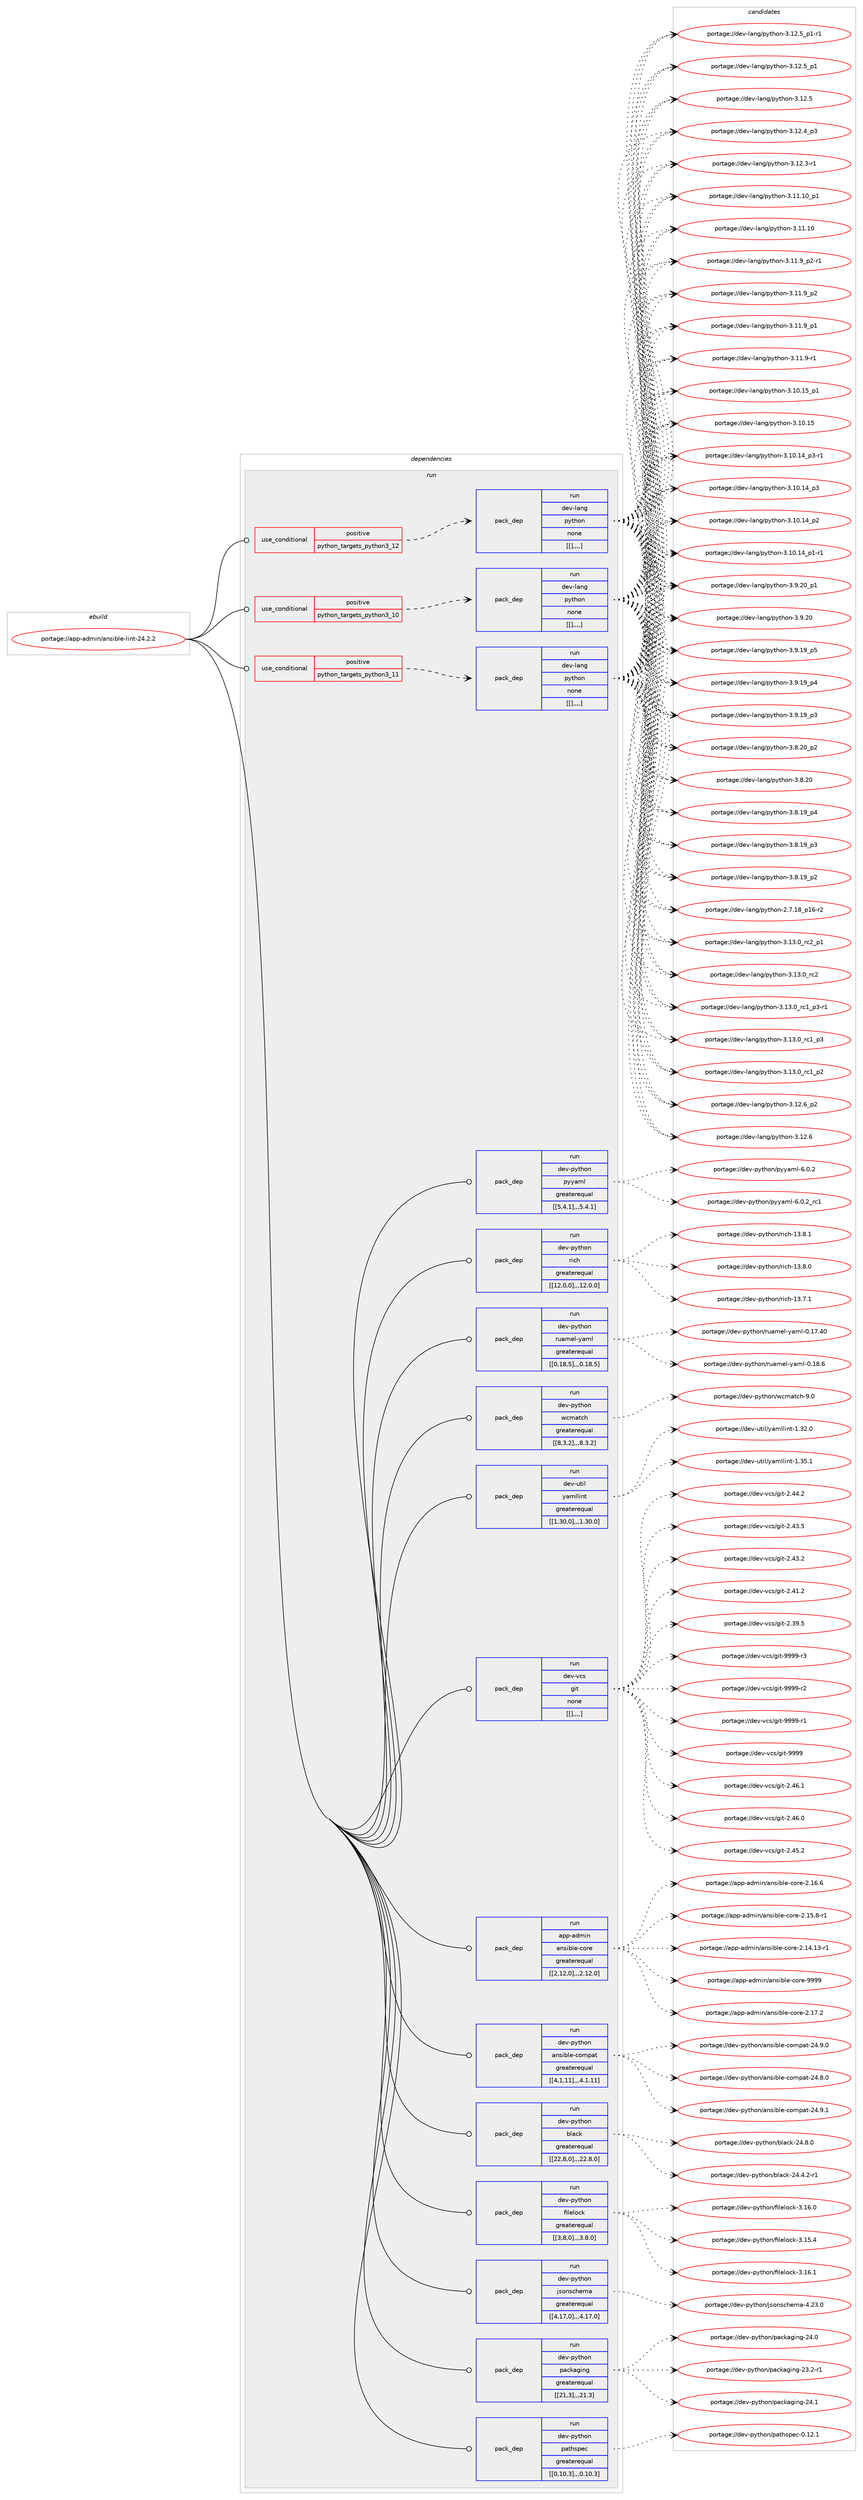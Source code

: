 digraph prolog {

# *************
# Graph options
# *************

newrank=true;
concentrate=true;
compound=true;
graph [rankdir=LR,fontname=Helvetica,fontsize=10,ranksep=1.5];#, ranksep=2.5, nodesep=0.2];
edge  [arrowhead=vee];
node  [fontname=Helvetica,fontsize=10];

# **********
# The ebuild
# **********

subgraph cluster_leftcol {
color=gray;
label=<<i>ebuild</i>>;
id [label="portage://app-admin/ansible-lint-24.2.2", color=red, width=4, href="../app-admin/ansible-lint-24.2.2.svg"];
}

# ****************
# The dependencies
# ****************

subgraph cluster_midcol {
color=gray;
label=<<i>dependencies</i>>;
subgraph cluster_compile {
fillcolor="#eeeeee";
style=filled;
label=<<i>compile</i>>;
}
subgraph cluster_compileandrun {
fillcolor="#eeeeee";
style=filled;
label=<<i>compile and run</i>>;
}
subgraph cluster_run {
fillcolor="#eeeeee";
style=filled;
label=<<i>run</i>>;
subgraph cond318 {
dependency1613 [label=<<TABLE BORDER="0" CELLBORDER="1" CELLSPACING="0" CELLPADDING="4"><TR><TD ROWSPAN="3" CELLPADDING="10">use_conditional</TD></TR><TR><TD>positive</TD></TR><TR><TD>python_targets_python3_10</TD></TR></TABLE>>, shape=none, color=red];
subgraph pack1292 {
dependency1614 [label=<<TABLE BORDER="0" CELLBORDER="1" CELLSPACING="0" CELLPADDING="4" WIDTH="220"><TR><TD ROWSPAN="6" CELLPADDING="30">pack_dep</TD></TR><TR><TD WIDTH="110">run</TD></TR><TR><TD>dev-lang</TD></TR><TR><TD>python</TD></TR><TR><TD>none</TD></TR><TR><TD>[[],,,,]</TD></TR></TABLE>>, shape=none, color=blue];
}
dependency1613:e -> dependency1614:w [weight=20,style="dashed",arrowhead="vee"];
}
id:e -> dependency1613:w [weight=20,style="solid",arrowhead="odot"];
subgraph cond319 {
dependency1615 [label=<<TABLE BORDER="0" CELLBORDER="1" CELLSPACING="0" CELLPADDING="4"><TR><TD ROWSPAN="3" CELLPADDING="10">use_conditional</TD></TR><TR><TD>positive</TD></TR><TR><TD>python_targets_python3_11</TD></TR></TABLE>>, shape=none, color=red];
subgraph pack1293 {
dependency1616 [label=<<TABLE BORDER="0" CELLBORDER="1" CELLSPACING="0" CELLPADDING="4" WIDTH="220"><TR><TD ROWSPAN="6" CELLPADDING="30">pack_dep</TD></TR><TR><TD WIDTH="110">run</TD></TR><TR><TD>dev-lang</TD></TR><TR><TD>python</TD></TR><TR><TD>none</TD></TR><TR><TD>[[],,,,]</TD></TR></TABLE>>, shape=none, color=blue];
}
dependency1615:e -> dependency1616:w [weight=20,style="dashed",arrowhead="vee"];
}
id:e -> dependency1615:w [weight=20,style="solid",arrowhead="odot"];
subgraph cond320 {
dependency1617 [label=<<TABLE BORDER="0" CELLBORDER="1" CELLSPACING="0" CELLPADDING="4"><TR><TD ROWSPAN="3" CELLPADDING="10">use_conditional</TD></TR><TR><TD>positive</TD></TR><TR><TD>python_targets_python3_12</TD></TR></TABLE>>, shape=none, color=red];
subgraph pack1294 {
dependency1618 [label=<<TABLE BORDER="0" CELLBORDER="1" CELLSPACING="0" CELLPADDING="4" WIDTH="220"><TR><TD ROWSPAN="6" CELLPADDING="30">pack_dep</TD></TR><TR><TD WIDTH="110">run</TD></TR><TR><TD>dev-lang</TD></TR><TR><TD>python</TD></TR><TR><TD>none</TD></TR><TR><TD>[[],,,,]</TD></TR></TABLE>>, shape=none, color=blue];
}
dependency1617:e -> dependency1618:w [weight=20,style="dashed",arrowhead="vee"];
}
id:e -> dependency1617:w [weight=20,style="solid",arrowhead="odot"];
subgraph pack1295 {
dependency1619 [label=<<TABLE BORDER="0" CELLBORDER="1" CELLSPACING="0" CELLPADDING="4" WIDTH="220"><TR><TD ROWSPAN="6" CELLPADDING="30">pack_dep</TD></TR><TR><TD WIDTH="110">run</TD></TR><TR><TD>app-admin</TD></TR><TR><TD>ansible-core</TD></TR><TR><TD>greaterequal</TD></TR><TR><TD>[[2,12,0],,,2.12.0]</TD></TR></TABLE>>, shape=none, color=blue];
}
id:e -> dependency1619:w [weight=20,style="solid",arrowhead="odot"];
subgraph pack1296 {
dependency1620 [label=<<TABLE BORDER="0" CELLBORDER="1" CELLSPACING="0" CELLPADDING="4" WIDTH="220"><TR><TD ROWSPAN="6" CELLPADDING="30">pack_dep</TD></TR><TR><TD WIDTH="110">run</TD></TR><TR><TD>dev-python</TD></TR><TR><TD>ansible-compat</TD></TR><TR><TD>greaterequal</TD></TR><TR><TD>[[4,1,11],,,4.1.11]</TD></TR></TABLE>>, shape=none, color=blue];
}
id:e -> dependency1620:w [weight=20,style="solid",arrowhead="odot"];
subgraph pack1297 {
dependency1621 [label=<<TABLE BORDER="0" CELLBORDER="1" CELLSPACING="0" CELLPADDING="4" WIDTH="220"><TR><TD ROWSPAN="6" CELLPADDING="30">pack_dep</TD></TR><TR><TD WIDTH="110">run</TD></TR><TR><TD>dev-python</TD></TR><TR><TD>black</TD></TR><TR><TD>greaterequal</TD></TR><TR><TD>[[22,8,0],,,22.8.0]</TD></TR></TABLE>>, shape=none, color=blue];
}
id:e -> dependency1621:w [weight=20,style="solid",arrowhead="odot"];
subgraph pack1298 {
dependency1622 [label=<<TABLE BORDER="0" CELLBORDER="1" CELLSPACING="0" CELLPADDING="4" WIDTH="220"><TR><TD ROWSPAN="6" CELLPADDING="30">pack_dep</TD></TR><TR><TD WIDTH="110">run</TD></TR><TR><TD>dev-python</TD></TR><TR><TD>filelock</TD></TR><TR><TD>greaterequal</TD></TR><TR><TD>[[3,8,0],,,3.8.0]</TD></TR></TABLE>>, shape=none, color=blue];
}
id:e -> dependency1622:w [weight=20,style="solid",arrowhead="odot"];
subgraph pack1299 {
dependency1623 [label=<<TABLE BORDER="0" CELLBORDER="1" CELLSPACING="0" CELLPADDING="4" WIDTH="220"><TR><TD ROWSPAN="6" CELLPADDING="30">pack_dep</TD></TR><TR><TD WIDTH="110">run</TD></TR><TR><TD>dev-python</TD></TR><TR><TD>jsonschema</TD></TR><TR><TD>greaterequal</TD></TR><TR><TD>[[4,17,0],,,4.17.0]</TD></TR></TABLE>>, shape=none, color=blue];
}
id:e -> dependency1623:w [weight=20,style="solid",arrowhead="odot"];
subgraph pack1300 {
dependency1624 [label=<<TABLE BORDER="0" CELLBORDER="1" CELLSPACING="0" CELLPADDING="4" WIDTH="220"><TR><TD ROWSPAN="6" CELLPADDING="30">pack_dep</TD></TR><TR><TD WIDTH="110">run</TD></TR><TR><TD>dev-python</TD></TR><TR><TD>packaging</TD></TR><TR><TD>greaterequal</TD></TR><TR><TD>[[21,3],,,21.3]</TD></TR></TABLE>>, shape=none, color=blue];
}
id:e -> dependency1624:w [weight=20,style="solid",arrowhead="odot"];
subgraph pack1301 {
dependency1625 [label=<<TABLE BORDER="0" CELLBORDER="1" CELLSPACING="0" CELLPADDING="4" WIDTH="220"><TR><TD ROWSPAN="6" CELLPADDING="30">pack_dep</TD></TR><TR><TD WIDTH="110">run</TD></TR><TR><TD>dev-python</TD></TR><TR><TD>pathspec</TD></TR><TR><TD>greaterequal</TD></TR><TR><TD>[[0,10,3],,,0.10.3]</TD></TR></TABLE>>, shape=none, color=blue];
}
id:e -> dependency1625:w [weight=20,style="solid",arrowhead="odot"];
subgraph pack1302 {
dependency1626 [label=<<TABLE BORDER="0" CELLBORDER="1" CELLSPACING="0" CELLPADDING="4" WIDTH="220"><TR><TD ROWSPAN="6" CELLPADDING="30">pack_dep</TD></TR><TR><TD WIDTH="110">run</TD></TR><TR><TD>dev-python</TD></TR><TR><TD>pyyaml</TD></TR><TR><TD>greaterequal</TD></TR><TR><TD>[[5,4,1],,,5.4.1]</TD></TR></TABLE>>, shape=none, color=blue];
}
id:e -> dependency1626:w [weight=20,style="solid",arrowhead="odot"];
subgraph pack1303 {
dependency1627 [label=<<TABLE BORDER="0" CELLBORDER="1" CELLSPACING="0" CELLPADDING="4" WIDTH="220"><TR><TD ROWSPAN="6" CELLPADDING="30">pack_dep</TD></TR><TR><TD WIDTH="110">run</TD></TR><TR><TD>dev-python</TD></TR><TR><TD>rich</TD></TR><TR><TD>greaterequal</TD></TR><TR><TD>[[12,0,0],,,12.0.0]</TD></TR></TABLE>>, shape=none, color=blue];
}
id:e -> dependency1627:w [weight=20,style="solid",arrowhead="odot"];
subgraph pack1304 {
dependency1628 [label=<<TABLE BORDER="0" CELLBORDER="1" CELLSPACING="0" CELLPADDING="4" WIDTH="220"><TR><TD ROWSPAN="6" CELLPADDING="30">pack_dep</TD></TR><TR><TD WIDTH="110">run</TD></TR><TR><TD>dev-python</TD></TR><TR><TD>ruamel-yaml</TD></TR><TR><TD>greaterequal</TD></TR><TR><TD>[[0,18,5],,,0.18.5]</TD></TR></TABLE>>, shape=none, color=blue];
}
id:e -> dependency1628:w [weight=20,style="solid",arrowhead="odot"];
subgraph pack1305 {
dependency1629 [label=<<TABLE BORDER="0" CELLBORDER="1" CELLSPACING="0" CELLPADDING="4" WIDTH="220"><TR><TD ROWSPAN="6" CELLPADDING="30">pack_dep</TD></TR><TR><TD WIDTH="110">run</TD></TR><TR><TD>dev-python</TD></TR><TR><TD>wcmatch</TD></TR><TR><TD>greaterequal</TD></TR><TR><TD>[[8,3,2],,,8.3.2]</TD></TR></TABLE>>, shape=none, color=blue];
}
id:e -> dependency1629:w [weight=20,style="solid",arrowhead="odot"];
subgraph pack1306 {
dependency1630 [label=<<TABLE BORDER="0" CELLBORDER="1" CELLSPACING="0" CELLPADDING="4" WIDTH="220"><TR><TD ROWSPAN="6" CELLPADDING="30">pack_dep</TD></TR><TR><TD WIDTH="110">run</TD></TR><TR><TD>dev-util</TD></TR><TR><TD>yamllint</TD></TR><TR><TD>greaterequal</TD></TR><TR><TD>[[1,30,0],,,1.30.0]</TD></TR></TABLE>>, shape=none, color=blue];
}
id:e -> dependency1630:w [weight=20,style="solid",arrowhead="odot"];
subgraph pack1307 {
dependency1631 [label=<<TABLE BORDER="0" CELLBORDER="1" CELLSPACING="0" CELLPADDING="4" WIDTH="220"><TR><TD ROWSPAN="6" CELLPADDING="30">pack_dep</TD></TR><TR><TD WIDTH="110">run</TD></TR><TR><TD>dev-vcs</TD></TR><TR><TD>git</TD></TR><TR><TD>none</TD></TR><TR><TD>[[],,,,]</TD></TR></TABLE>>, shape=none, color=blue];
}
id:e -> dependency1631:w [weight=20,style="solid",arrowhead="odot"];
}
}

# **************
# The candidates
# **************

subgraph cluster_choices {
rank=same;
color=gray;
label=<<i>candidates</i>>;

subgraph choice1292 {
color=black;
nodesep=1;
choice100101118451089711010347112121116104111110455146495146489511499509511249 [label="portage://dev-lang/python-3.13.0_rc2_p1", color=red, width=4,href="../dev-lang/python-3.13.0_rc2_p1.svg"];
choice10010111845108971101034711212111610411111045514649514648951149950 [label="portage://dev-lang/python-3.13.0_rc2", color=red, width=4,href="../dev-lang/python-3.13.0_rc2.svg"];
choice1001011184510897110103471121211161041111104551464951464895114994995112514511449 [label="portage://dev-lang/python-3.13.0_rc1_p3-r1", color=red, width=4,href="../dev-lang/python-3.13.0_rc1_p3-r1.svg"];
choice100101118451089711010347112121116104111110455146495146489511499499511251 [label="portage://dev-lang/python-3.13.0_rc1_p3", color=red, width=4,href="../dev-lang/python-3.13.0_rc1_p3.svg"];
choice100101118451089711010347112121116104111110455146495146489511499499511250 [label="portage://dev-lang/python-3.13.0_rc1_p2", color=red, width=4,href="../dev-lang/python-3.13.0_rc1_p2.svg"];
choice100101118451089711010347112121116104111110455146495046549511250 [label="portage://dev-lang/python-3.12.6_p2", color=red, width=4,href="../dev-lang/python-3.12.6_p2.svg"];
choice10010111845108971101034711212111610411111045514649504654 [label="portage://dev-lang/python-3.12.6", color=red, width=4,href="../dev-lang/python-3.12.6.svg"];
choice1001011184510897110103471121211161041111104551464950465395112494511449 [label="portage://dev-lang/python-3.12.5_p1-r1", color=red, width=4,href="../dev-lang/python-3.12.5_p1-r1.svg"];
choice100101118451089711010347112121116104111110455146495046539511249 [label="portage://dev-lang/python-3.12.5_p1", color=red, width=4,href="../dev-lang/python-3.12.5_p1.svg"];
choice10010111845108971101034711212111610411111045514649504653 [label="portage://dev-lang/python-3.12.5", color=red, width=4,href="../dev-lang/python-3.12.5.svg"];
choice100101118451089711010347112121116104111110455146495046529511251 [label="portage://dev-lang/python-3.12.4_p3", color=red, width=4,href="../dev-lang/python-3.12.4_p3.svg"];
choice100101118451089711010347112121116104111110455146495046514511449 [label="portage://dev-lang/python-3.12.3-r1", color=red, width=4,href="../dev-lang/python-3.12.3-r1.svg"];
choice10010111845108971101034711212111610411111045514649494649489511249 [label="portage://dev-lang/python-3.11.10_p1", color=red, width=4,href="../dev-lang/python-3.11.10_p1.svg"];
choice1001011184510897110103471121211161041111104551464949464948 [label="portage://dev-lang/python-3.11.10", color=red, width=4,href="../dev-lang/python-3.11.10.svg"];
choice1001011184510897110103471121211161041111104551464949465795112504511449 [label="portage://dev-lang/python-3.11.9_p2-r1", color=red, width=4,href="../dev-lang/python-3.11.9_p2-r1.svg"];
choice100101118451089711010347112121116104111110455146494946579511250 [label="portage://dev-lang/python-3.11.9_p2", color=red, width=4,href="../dev-lang/python-3.11.9_p2.svg"];
choice100101118451089711010347112121116104111110455146494946579511249 [label="portage://dev-lang/python-3.11.9_p1", color=red, width=4,href="../dev-lang/python-3.11.9_p1.svg"];
choice100101118451089711010347112121116104111110455146494946574511449 [label="portage://dev-lang/python-3.11.9-r1", color=red, width=4,href="../dev-lang/python-3.11.9-r1.svg"];
choice10010111845108971101034711212111610411111045514649484649539511249 [label="portage://dev-lang/python-3.10.15_p1", color=red, width=4,href="../dev-lang/python-3.10.15_p1.svg"];
choice1001011184510897110103471121211161041111104551464948464953 [label="portage://dev-lang/python-3.10.15", color=red, width=4,href="../dev-lang/python-3.10.15.svg"];
choice100101118451089711010347112121116104111110455146494846495295112514511449 [label="portage://dev-lang/python-3.10.14_p3-r1", color=red, width=4,href="../dev-lang/python-3.10.14_p3-r1.svg"];
choice10010111845108971101034711212111610411111045514649484649529511251 [label="portage://dev-lang/python-3.10.14_p3", color=red, width=4,href="../dev-lang/python-3.10.14_p3.svg"];
choice10010111845108971101034711212111610411111045514649484649529511250 [label="portage://dev-lang/python-3.10.14_p2", color=red, width=4,href="../dev-lang/python-3.10.14_p2.svg"];
choice100101118451089711010347112121116104111110455146494846495295112494511449 [label="portage://dev-lang/python-3.10.14_p1-r1", color=red, width=4,href="../dev-lang/python-3.10.14_p1-r1.svg"];
choice100101118451089711010347112121116104111110455146574650489511249 [label="portage://dev-lang/python-3.9.20_p1", color=red, width=4,href="../dev-lang/python-3.9.20_p1.svg"];
choice10010111845108971101034711212111610411111045514657465048 [label="portage://dev-lang/python-3.9.20", color=red, width=4,href="../dev-lang/python-3.9.20.svg"];
choice100101118451089711010347112121116104111110455146574649579511253 [label="portage://dev-lang/python-3.9.19_p5", color=red, width=4,href="../dev-lang/python-3.9.19_p5.svg"];
choice100101118451089711010347112121116104111110455146574649579511252 [label="portage://dev-lang/python-3.9.19_p4", color=red, width=4,href="../dev-lang/python-3.9.19_p4.svg"];
choice100101118451089711010347112121116104111110455146574649579511251 [label="portage://dev-lang/python-3.9.19_p3", color=red, width=4,href="../dev-lang/python-3.9.19_p3.svg"];
choice100101118451089711010347112121116104111110455146564650489511250 [label="portage://dev-lang/python-3.8.20_p2", color=red, width=4,href="../dev-lang/python-3.8.20_p2.svg"];
choice10010111845108971101034711212111610411111045514656465048 [label="portage://dev-lang/python-3.8.20", color=red, width=4,href="../dev-lang/python-3.8.20.svg"];
choice100101118451089711010347112121116104111110455146564649579511252 [label="portage://dev-lang/python-3.8.19_p4", color=red, width=4,href="../dev-lang/python-3.8.19_p4.svg"];
choice100101118451089711010347112121116104111110455146564649579511251 [label="portage://dev-lang/python-3.8.19_p3", color=red, width=4,href="../dev-lang/python-3.8.19_p3.svg"];
choice100101118451089711010347112121116104111110455146564649579511250 [label="portage://dev-lang/python-3.8.19_p2", color=red, width=4,href="../dev-lang/python-3.8.19_p2.svg"];
choice100101118451089711010347112121116104111110455046554649569511249544511450 [label="portage://dev-lang/python-2.7.18_p16-r2", color=red, width=4,href="../dev-lang/python-2.7.18_p16-r2.svg"];
dependency1614:e -> choice100101118451089711010347112121116104111110455146495146489511499509511249:w [style=dotted,weight="100"];
dependency1614:e -> choice10010111845108971101034711212111610411111045514649514648951149950:w [style=dotted,weight="100"];
dependency1614:e -> choice1001011184510897110103471121211161041111104551464951464895114994995112514511449:w [style=dotted,weight="100"];
dependency1614:e -> choice100101118451089711010347112121116104111110455146495146489511499499511251:w [style=dotted,weight="100"];
dependency1614:e -> choice100101118451089711010347112121116104111110455146495146489511499499511250:w [style=dotted,weight="100"];
dependency1614:e -> choice100101118451089711010347112121116104111110455146495046549511250:w [style=dotted,weight="100"];
dependency1614:e -> choice10010111845108971101034711212111610411111045514649504654:w [style=dotted,weight="100"];
dependency1614:e -> choice1001011184510897110103471121211161041111104551464950465395112494511449:w [style=dotted,weight="100"];
dependency1614:e -> choice100101118451089711010347112121116104111110455146495046539511249:w [style=dotted,weight="100"];
dependency1614:e -> choice10010111845108971101034711212111610411111045514649504653:w [style=dotted,weight="100"];
dependency1614:e -> choice100101118451089711010347112121116104111110455146495046529511251:w [style=dotted,weight="100"];
dependency1614:e -> choice100101118451089711010347112121116104111110455146495046514511449:w [style=dotted,weight="100"];
dependency1614:e -> choice10010111845108971101034711212111610411111045514649494649489511249:w [style=dotted,weight="100"];
dependency1614:e -> choice1001011184510897110103471121211161041111104551464949464948:w [style=dotted,weight="100"];
dependency1614:e -> choice1001011184510897110103471121211161041111104551464949465795112504511449:w [style=dotted,weight="100"];
dependency1614:e -> choice100101118451089711010347112121116104111110455146494946579511250:w [style=dotted,weight="100"];
dependency1614:e -> choice100101118451089711010347112121116104111110455146494946579511249:w [style=dotted,weight="100"];
dependency1614:e -> choice100101118451089711010347112121116104111110455146494946574511449:w [style=dotted,weight="100"];
dependency1614:e -> choice10010111845108971101034711212111610411111045514649484649539511249:w [style=dotted,weight="100"];
dependency1614:e -> choice1001011184510897110103471121211161041111104551464948464953:w [style=dotted,weight="100"];
dependency1614:e -> choice100101118451089711010347112121116104111110455146494846495295112514511449:w [style=dotted,weight="100"];
dependency1614:e -> choice10010111845108971101034711212111610411111045514649484649529511251:w [style=dotted,weight="100"];
dependency1614:e -> choice10010111845108971101034711212111610411111045514649484649529511250:w [style=dotted,weight="100"];
dependency1614:e -> choice100101118451089711010347112121116104111110455146494846495295112494511449:w [style=dotted,weight="100"];
dependency1614:e -> choice100101118451089711010347112121116104111110455146574650489511249:w [style=dotted,weight="100"];
dependency1614:e -> choice10010111845108971101034711212111610411111045514657465048:w [style=dotted,weight="100"];
dependency1614:e -> choice100101118451089711010347112121116104111110455146574649579511253:w [style=dotted,weight="100"];
dependency1614:e -> choice100101118451089711010347112121116104111110455146574649579511252:w [style=dotted,weight="100"];
dependency1614:e -> choice100101118451089711010347112121116104111110455146574649579511251:w [style=dotted,weight="100"];
dependency1614:e -> choice100101118451089711010347112121116104111110455146564650489511250:w [style=dotted,weight="100"];
dependency1614:e -> choice10010111845108971101034711212111610411111045514656465048:w [style=dotted,weight="100"];
dependency1614:e -> choice100101118451089711010347112121116104111110455146564649579511252:w [style=dotted,weight="100"];
dependency1614:e -> choice100101118451089711010347112121116104111110455146564649579511251:w [style=dotted,weight="100"];
dependency1614:e -> choice100101118451089711010347112121116104111110455146564649579511250:w [style=dotted,weight="100"];
dependency1614:e -> choice100101118451089711010347112121116104111110455046554649569511249544511450:w [style=dotted,weight="100"];
}
subgraph choice1293 {
color=black;
nodesep=1;
choice100101118451089711010347112121116104111110455146495146489511499509511249 [label="portage://dev-lang/python-3.13.0_rc2_p1", color=red, width=4,href="../dev-lang/python-3.13.0_rc2_p1.svg"];
choice10010111845108971101034711212111610411111045514649514648951149950 [label="portage://dev-lang/python-3.13.0_rc2", color=red, width=4,href="../dev-lang/python-3.13.0_rc2.svg"];
choice1001011184510897110103471121211161041111104551464951464895114994995112514511449 [label="portage://dev-lang/python-3.13.0_rc1_p3-r1", color=red, width=4,href="../dev-lang/python-3.13.0_rc1_p3-r1.svg"];
choice100101118451089711010347112121116104111110455146495146489511499499511251 [label="portage://dev-lang/python-3.13.0_rc1_p3", color=red, width=4,href="../dev-lang/python-3.13.0_rc1_p3.svg"];
choice100101118451089711010347112121116104111110455146495146489511499499511250 [label="portage://dev-lang/python-3.13.0_rc1_p2", color=red, width=4,href="../dev-lang/python-3.13.0_rc1_p2.svg"];
choice100101118451089711010347112121116104111110455146495046549511250 [label="portage://dev-lang/python-3.12.6_p2", color=red, width=4,href="../dev-lang/python-3.12.6_p2.svg"];
choice10010111845108971101034711212111610411111045514649504654 [label="portage://dev-lang/python-3.12.6", color=red, width=4,href="../dev-lang/python-3.12.6.svg"];
choice1001011184510897110103471121211161041111104551464950465395112494511449 [label="portage://dev-lang/python-3.12.5_p1-r1", color=red, width=4,href="../dev-lang/python-3.12.5_p1-r1.svg"];
choice100101118451089711010347112121116104111110455146495046539511249 [label="portage://dev-lang/python-3.12.5_p1", color=red, width=4,href="../dev-lang/python-3.12.5_p1.svg"];
choice10010111845108971101034711212111610411111045514649504653 [label="portage://dev-lang/python-3.12.5", color=red, width=4,href="../dev-lang/python-3.12.5.svg"];
choice100101118451089711010347112121116104111110455146495046529511251 [label="portage://dev-lang/python-3.12.4_p3", color=red, width=4,href="../dev-lang/python-3.12.4_p3.svg"];
choice100101118451089711010347112121116104111110455146495046514511449 [label="portage://dev-lang/python-3.12.3-r1", color=red, width=4,href="../dev-lang/python-3.12.3-r1.svg"];
choice10010111845108971101034711212111610411111045514649494649489511249 [label="portage://dev-lang/python-3.11.10_p1", color=red, width=4,href="../dev-lang/python-3.11.10_p1.svg"];
choice1001011184510897110103471121211161041111104551464949464948 [label="portage://dev-lang/python-3.11.10", color=red, width=4,href="../dev-lang/python-3.11.10.svg"];
choice1001011184510897110103471121211161041111104551464949465795112504511449 [label="portage://dev-lang/python-3.11.9_p2-r1", color=red, width=4,href="../dev-lang/python-3.11.9_p2-r1.svg"];
choice100101118451089711010347112121116104111110455146494946579511250 [label="portage://dev-lang/python-3.11.9_p2", color=red, width=4,href="../dev-lang/python-3.11.9_p2.svg"];
choice100101118451089711010347112121116104111110455146494946579511249 [label="portage://dev-lang/python-3.11.9_p1", color=red, width=4,href="../dev-lang/python-3.11.9_p1.svg"];
choice100101118451089711010347112121116104111110455146494946574511449 [label="portage://dev-lang/python-3.11.9-r1", color=red, width=4,href="../dev-lang/python-3.11.9-r1.svg"];
choice10010111845108971101034711212111610411111045514649484649539511249 [label="portage://dev-lang/python-3.10.15_p1", color=red, width=4,href="../dev-lang/python-3.10.15_p1.svg"];
choice1001011184510897110103471121211161041111104551464948464953 [label="portage://dev-lang/python-3.10.15", color=red, width=4,href="../dev-lang/python-3.10.15.svg"];
choice100101118451089711010347112121116104111110455146494846495295112514511449 [label="portage://dev-lang/python-3.10.14_p3-r1", color=red, width=4,href="../dev-lang/python-3.10.14_p3-r1.svg"];
choice10010111845108971101034711212111610411111045514649484649529511251 [label="portage://dev-lang/python-3.10.14_p3", color=red, width=4,href="../dev-lang/python-3.10.14_p3.svg"];
choice10010111845108971101034711212111610411111045514649484649529511250 [label="portage://dev-lang/python-3.10.14_p2", color=red, width=4,href="../dev-lang/python-3.10.14_p2.svg"];
choice100101118451089711010347112121116104111110455146494846495295112494511449 [label="portage://dev-lang/python-3.10.14_p1-r1", color=red, width=4,href="../dev-lang/python-3.10.14_p1-r1.svg"];
choice100101118451089711010347112121116104111110455146574650489511249 [label="portage://dev-lang/python-3.9.20_p1", color=red, width=4,href="../dev-lang/python-3.9.20_p1.svg"];
choice10010111845108971101034711212111610411111045514657465048 [label="portage://dev-lang/python-3.9.20", color=red, width=4,href="../dev-lang/python-3.9.20.svg"];
choice100101118451089711010347112121116104111110455146574649579511253 [label="portage://dev-lang/python-3.9.19_p5", color=red, width=4,href="../dev-lang/python-3.9.19_p5.svg"];
choice100101118451089711010347112121116104111110455146574649579511252 [label="portage://dev-lang/python-3.9.19_p4", color=red, width=4,href="../dev-lang/python-3.9.19_p4.svg"];
choice100101118451089711010347112121116104111110455146574649579511251 [label="portage://dev-lang/python-3.9.19_p3", color=red, width=4,href="../dev-lang/python-3.9.19_p3.svg"];
choice100101118451089711010347112121116104111110455146564650489511250 [label="portage://dev-lang/python-3.8.20_p2", color=red, width=4,href="../dev-lang/python-3.8.20_p2.svg"];
choice10010111845108971101034711212111610411111045514656465048 [label="portage://dev-lang/python-3.8.20", color=red, width=4,href="../dev-lang/python-3.8.20.svg"];
choice100101118451089711010347112121116104111110455146564649579511252 [label="portage://dev-lang/python-3.8.19_p4", color=red, width=4,href="../dev-lang/python-3.8.19_p4.svg"];
choice100101118451089711010347112121116104111110455146564649579511251 [label="portage://dev-lang/python-3.8.19_p3", color=red, width=4,href="../dev-lang/python-3.8.19_p3.svg"];
choice100101118451089711010347112121116104111110455146564649579511250 [label="portage://dev-lang/python-3.8.19_p2", color=red, width=4,href="../dev-lang/python-3.8.19_p2.svg"];
choice100101118451089711010347112121116104111110455046554649569511249544511450 [label="portage://dev-lang/python-2.7.18_p16-r2", color=red, width=4,href="../dev-lang/python-2.7.18_p16-r2.svg"];
dependency1616:e -> choice100101118451089711010347112121116104111110455146495146489511499509511249:w [style=dotted,weight="100"];
dependency1616:e -> choice10010111845108971101034711212111610411111045514649514648951149950:w [style=dotted,weight="100"];
dependency1616:e -> choice1001011184510897110103471121211161041111104551464951464895114994995112514511449:w [style=dotted,weight="100"];
dependency1616:e -> choice100101118451089711010347112121116104111110455146495146489511499499511251:w [style=dotted,weight="100"];
dependency1616:e -> choice100101118451089711010347112121116104111110455146495146489511499499511250:w [style=dotted,weight="100"];
dependency1616:e -> choice100101118451089711010347112121116104111110455146495046549511250:w [style=dotted,weight="100"];
dependency1616:e -> choice10010111845108971101034711212111610411111045514649504654:w [style=dotted,weight="100"];
dependency1616:e -> choice1001011184510897110103471121211161041111104551464950465395112494511449:w [style=dotted,weight="100"];
dependency1616:e -> choice100101118451089711010347112121116104111110455146495046539511249:w [style=dotted,weight="100"];
dependency1616:e -> choice10010111845108971101034711212111610411111045514649504653:w [style=dotted,weight="100"];
dependency1616:e -> choice100101118451089711010347112121116104111110455146495046529511251:w [style=dotted,weight="100"];
dependency1616:e -> choice100101118451089711010347112121116104111110455146495046514511449:w [style=dotted,weight="100"];
dependency1616:e -> choice10010111845108971101034711212111610411111045514649494649489511249:w [style=dotted,weight="100"];
dependency1616:e -> choice1001011184510897110103471121211161041111104551464949464948:w [style=dotted,weight="100"];
dependency1616:e -> choice1001011184510897110103471121211161041111104551464949465795112504511449:w [style=dotted,weight="100"];
dependency1616:e -> choice100101118451089711010347112121116104111110455146494946579511250:w [style=dotted,weight="100"];
dependency1616:e -> choice100101118451089711010347112121116104111110455146494946579511249:w [style=dotted,weight="100"];
dependency1616:e -> choice100101118451089711010347112121116104111110455146494946574511449:w [style=dotted,weight="100"];
dependency1616:e -> choice10010111845108971101034711212111610411111045514649484649539511249:w [style=dotted,weight="100"];
dependency1616:e -> choice1001011184510897110103471121211161041111104551464948464953:w [style=dotted,weight="100"];
dependency1616:e -> choice100101118451089711010347112121116104111110455146494846495295112514511449:w [style=dotted,weight="100"];
dependency1616:e -> choice10010111845108971101034711212111610411111045514649484649529511251:w [style=dotted,weight="100"];
dependency1616:e -> choice10010111845108971101034711212111610411111045514649484649529511250:w [style=dotted,weight="100"];
dependency1616:e -> choice100101118451089711010347112121116104111110455146494846495295112494511449:w [style=dotted,weight="100"];
dependency1616:e -> choice100101118451089711010347112121116104111110455146574650489511249:w [style=dotted,weight="100"];
dependency1616:e -> choice10010111845108971101034711212111610411111045514657465048:w [style=dotted,weight="100"];
dependency1616:e -> choice100101118451089711010347112121116104111110455146574649579511253:w [style=dotted,weight="100"];
dependency1616:e -> choice100101118451089711010347112121116104111110455146574649579511252:w [style=dotted,weight="100"];
dependency1616:e -> choice100101118451089711010347112121116104111110455146574649579511251:w [style=dotted,weight="100"];
dependency1616:e -> choice100101118451089711010347112121116104111110455146564650489511250:w [style=dotted,weight="100"];
dependency1616:e -> choice10010111845108971101034711212111610411111045514656465048:w [style=dotted,weight="100"];
dependency1616:e -> choice100101118451089711010347112121116104111110455146564649579511252:w [style=dotted,weight="100"];
dependency1616:e -> choice100101118451089711010347112121116104111110455146564649579511251:w [style=dotted,weight="100"];
dependency1616:e -> choice100101118451089711010347112121116104111110455146564649579511250:w [style=dotted,weight="100"];
dependency1616:e -> choice100101118451089711010347112121116104111110455046554649569511249544511450:w [style=dotted,weight="100"];
}
subgraph choice1294 {
color=black;
nodesep=1;
choice100101118451089711010347112121116104111110455146495146489511499509511249 [label="portage://dev-lang/python-3.13.0_rc2_p1", color=red, width=4,href="../dev-lang/python-3.13.0_rc2_p1.svg"];
choice10010111845108971101034711212111610411111045514649514648951149950 [label="portage://dev-lang/python-3.13.0_rc2", color=red, width=4,href="../dev-lang/python-3.13.0_rc2.svg"];
choice1001011184510897110103471121211161041111104551464951464895114994995112514511449 [label="portage://dev-lang/python-3.13.0_rc1_p3-r1", color=red, width=4,href="../dev-lang/python-3.13.0_rc1_p3-r1.svg"];
choice100101118451089711010347112121116104111110455146495146489511499499511251 [label="portage://dev-lang/python-3.13.0_rc1_p3", color=red, width=4,href="../dev-lang/python-3.13.0_rc1_p3.svg"];
choice100101118451089711010347112121116104111110455146495146489511499499511250 [label="portage://dev-lang/python-3.13.0_rc1_p2", color=red, width=4,href="../dev-lang/python-3.13.0_rc1_p2.svg"];
choice100101118451089711010347112121116104111110455146495046549511250 [label="portage://dev-lang/python-3.12.6_p2", color=red, width=4,href="../dev-lang/python-3.12.6_p2.svg"];
choice10010111845108971101034711212111610411111045514649504654 [label="portage://dev-lang/python-3.12.6", color=red, width=4,href="../dev-lang/python-3.12.6.svg"];
choice1001011184510897110103471121211161041111104551464950465395112494511449 [label="portage://dev-lang/python-3.12.5_p1-r1", color=red, width=4,href="../dev-lang/python-3.12.5_p1-r1.svg"];
choice100101118451089711010347112121116104111110455146495046539511249 [label="portage://dev-lang/python-3.12.5_p1", color=red, width=4,href="../dev-lang/python-3.12.5_p1.svg"];
choice10010111845108971101034711212111610411111045514649504653 [label="portage://dev-lang/python-3.12.5", color=red, width=4,href="../dev-lang/python-3.12.5.svg"];
choice100101118451089711010347112121116104111110455146495046529511251 [label="portage://dev-lang/python-3.12.4_p3", color=red, width=4,href="../dev-lang/python-3.12.4_p3.svg"];
choice100101118451089711010347112121116104111110455146495046514511449 [label="portage://dev-lang/python-3.12.3-r1", color=red, width=4,href="../dev-lang/python-3.12.3-r1.svg"];
choice10010111845108971101034711212111610411111045514649494649489511249 [label="portage://dev-lang/python-3.11.10_p1", color=red, width=4,href="../dev-lang/python-3.11.10_p1.svg"];
choice1001011184510897110103471121211161041111104551464949464948 [label="portage://dev-lang/python-3.11.10", color=red, width=4,href="../dev-lang/python-3.11.10.svg"];
choice1001011184510897110103471121211161041111104551464949465795112504511449 [label="portage://dev-lang/python-3.11.9_p2-r1", color=red, width=4,href="../dev-lang/python-3.11.9_p2-r1.svg"];
choice100101118451089711010347112121116104111110455146494946579511250 [label="portage://dev-lang/python-3.11.9_p2", color=red, width=4,href="../dev-lang/python-3.11.9_p2.svg"];
choice100101118451089711010347112121116104111110455146494946579511249 [label="portage://dev-lang/python-3.11.9_p1", color=red, width=4,href="../dev-lang/python-3.11.9_p1.svg"];
choice100101118451089711010347112121116104111110455146494946574511449 [label="portage://dev-lang/python-3.11.9-r1", color=red, width=4,href="../dev-lang/python-3.11.9-r1.svg"];
choice10010111845108971101034711212111610411111045514649484649539511249 [label="portage://dev-lang/python-3.10.15_p1", color=red, width=4,href="../dev-lang/python-3.10.15_p1.svg"];
choice1001011184510897110103471121211161041111104551464948464953 [label="portage://dev-lang/python-3.10.15", color=red, width=4,href="../dev-lang/python-3.10.15.svg"];
choice100101118451089711010347112121116104111110455146494846495295112514511449 [label="portage://dev-lang/python-3.10.14_p3-r1", color=red, width=4,href="../dev-lang/python-3.10.14_p3-r1.svg"];
choice10010111845108971101034711212111610411111045514649484649529511251 [label="portage://dev-lang/python-3.10.14_p3", color=red, width=4,href="../dev-lang/python-3.10.14_p3.svg"];
choice10010111845108971101034711212111610411111045514649484649529511250 [label="portage://dev-lang/python-3.10.14_p2", color=red, width=4,href="../dev-lang/python-3.10.14_p2.svg"];
choice100101118451089711010347112121116104111110455146494846495295112494511449 [label="portage://dev-lang/python-3.10.14_p1-r1", color=red, width=4,href="../dev-lang/python-3.10.14_p1-r1.svg"];
choice100101118451089711010347112121116104111110455146574650489511249 [label="portage://dev-lang/python-3.9.20_p1", color=red, width=4,href="../dev-lang/python-3.9.20_p1.svg"];
choice10010111845108971101034711212111610411111045514657465048 [label="portage://dev-lang/python-3.9.20", color=red, width=4,href="../dev-lang/python-3.9.20.svg"];
choice100101118451089711010347112121116104111110455146574649579511253 [label="portage://dev-lang/python-3.9.19_p5", color=red, width=4,href="../dev-lang/python-3.9.19_p5.svg"];
choice100101118451089711010347112121116104111110455146574649579511252 [label="portage://dev-lang/python-3.9.19_p4", color=red, width=4,href="../dev-lang/python-3.9.19_p4.svg"];
choice100101118451089711010347112121116104111110455146574649579511251 [label="portage://dev-lang/python-3.9.19_p3", color=red, width=4,href="../dev-lang/python-3.9.19_p3.svg"];
choice100101118451089711010347112121116104111110455146564650489511250 [label="portage://dev-lang/python-3.8.20_p2", color=red, width=4,href="../dev-lang/python-3.8.20_p2.svg"];
choice10010111845108971101034711212111610411111045514656465048 [label="portage://dev-lang/python-3.8.20", color=red, width=4,href="../dev-lang/python-3.8.20.svg"];
choice100101118451089711010347112121116104111110455146564649579511252 [label="portage://dev-lang/python-3.8.19_p4", color=red, width=4,href="../dev-lang/python-3.8.19_p4.svg"];
choice100101118451089711010347112121116104111110455146564649579511251 [label="portage://dev-lang/python-3.8.19_p3", color=red, width=4,href="../dev-lang/python-3.8.19_p3.svg"];
choice100101118451089711010347112121116104111110455146564649579511250 [label="portage://dev-lang/python-3.8.19_p2", color=red, width=4,href="../dev-lang/python-3.8.19_p2.svg"];
choice100101118451089711010347112121116104111110455046554649569511249544511450 [label="portage://dev-lang/python-2.7.18_p16-r2", color=red, width=4,href="../dev-lang/python-2.7.18_p16-r2.svg"];
dependency1618:e -> choice100101118451089711010347112121116104111110455146495146489511499509511249:w [style=dotted,weight="100"];
dependency1618:e -> choice10010111845108971101034711212111610411111045514649514648951149950:w [style=dotted,weight="100"];
dependency1618:e -> choice1001011184510897110103471121211161041111104551464951464895114994995112514511449:w [style=dotted,weight="100"];
dependency1618:e -> choice100101118451089711010347112121116104111110455146495146489511499499511251:w [style=dotted,weight="100"];
dependency1618:e -> choice100101118451089711010347112121116104111110455146495146489511499499511250:w [style=dotted,weight="100"];
dependency1618:e -> choice100101118451089711010347112121116104111110455146495046549511250:w [style=dotted,weight="100"];
dependency1618:e -> choice10010111845108971101034711212111610411111045514649504654:w [style=dotted,weight="100"];
dependency1618:e -> choice1001011184510897110103471121211161041111104551464950465395112494511449:w [style=dotted,weight="100"];
dependency1618:e -> choice100101118451089711010347112121116104111110455146495046539511249:w [style=dotted,weight="100"];
dependency1618:e -> choice10010111845108971101034711212111610411111045514649504653:w [style=dotted,weight="100"];
dependency1618:e -> choice100101118451089711010347112121116104111110455146495046529511251:w [style=dotted,weight="100"];
dependency1618:e -> choice100101118451089711010347112121116104111110455146495046514511449:w [style=dotted,weight="100"];
dependency1618:e -> choice10010111845108971101034711212111610411111045514649494649489511249:w [style=dotted,weight="100"];
dependency1618:e -> choice1001011184510897110103471121211161041111104551464949464948:w [style=dotted,weight="100"];
dependency1618:e -> choice1001011184510897110103471121211161041111104551464949465795112504511449:w [style=dotted,weight="100"];
dependency1618:e -> choice100101118451089711010347112121116104111110455146494946579511250:w [style=dotted,weight="100"];
dependency1618:e -> choice100101118451089711010347112121116104111110455146494946579511249:w [style=dotted,weight="100"];
dependency1618:e -> choice100101118451089711010347112121116104111110455146494946574511449:w [style=dotted,weight="100"];
dependency1618:e -> choice10010111845108971101034711212111610411111045514649484649539511249:w [style=dotted,weight="100"];
dependency1618:e -> choice1001011184510897110103471121211161041111104551464948464953:w [style=dotted,weight="100"];
dependency1618:e -> choice100101118451089711010347112121116104111110455146494846495295112514511449:w [style=dotted,weight="100"];
dependency1618:e -> choice10010111845108971101034711212111610411111045514649484649529511251:w [style=dotted,weight="100"];
dependency1618:e -> choice10010111845108971101034711212111610411111045514649484649529511250:w [style=dotted,weight="100"];
dependency1618:e -> choice100101118451089711010347112121116104111110455146494846495295112494511449:w [style=dotted,weight="100"];
dependency1618:e -> choice100101118451089711010347112121116104111110455146574650489511249:w [style=dotted,weight="100"];
dependency1618:e -> choice10010111845108971101034711212111610411111045514657465048:w [style=dotted,weight="100"];
dependency1618:e -> choice100101118451089711010347112121116104111110455146574649579511253:w [style=dotted,weight="100"];
dependency1618:e -> choice100101118451089711010347112121116104111110455146574649579511252:w [style=dotted,weight="100"];
dependency1618:e -> choice100101118451089711010347112121116104111110455146574649579511251:w [style=dotted,weight="100"];
dependency1618:e -> choice100101118451089711010347112121116104111110455146564650489511250:w [style=dotted,weight="100"];
dependency1618:e -> choice10010111845108971101034711212111610411111045514656465048:w [style=dotted,weight="100"];
dependency1618:e -> choice100101118451089711010347112121116104111110455146564649579511252:w [style=dotted,weight="100"];
dependency1618:e -> choice100101118451089711010347112121116104111110455146564649579511251:w [style=dotted,weight="100"];
dependency1618:e -> choice100101118451089711010347112121116104111110455146564649579511250:w [style=dotted,weight="100"];
dependency1618:e -> choice100101118451089711010347112121116104111110455046554649569511249544511450:w [style=dotted,weight="100"];
}
subgraph choice1295 {
color=black;
nodesep=1;
choice97112112459710010910511047971101151059810810145991111141014557575757 [label="portage://app-admin/ansible-core-9999", color=red, width=4,href="../app-admin/ansible-core-9999.svg"];
choice971121124597100109105110479711011510598108101459911111410145504649554650 [label="portage://app-admin/ansible-core-2.17.2", color=red, width=4,href="../app-admin/ansible-core-2.17.2.svg"];
choice971121124597100109105110479711011510598108101459911111410145504649544654 [label="portage://app-admin/ansible-core-2.16.6", color=red, width=4,href="../app-admin/ansible-core-2.16.6.svg"];
choice9711211245971001091051104797110115105981081014599111114101455046495346564511449 [label="portage://app-admin/ansible-core-2.15.8-r1", color=red, width=4,href="../app-admin/ansible-core-2.15.8-r1.svg"];
choice971121124597100109105110479711011510598108101459911111410145504649524649514511449 [label="portage://app-admin/ansible-core-2.14.13-r1", color=red, width=4,href="../app-admin/ansible-core-2.14.13-r1.svg"];
dependency1619:e -> choice97112112459710010910511047971101151059810810145991111141014557575757:w [style=dotted,weight="100"];
dependency1619:e -> choice971121124597100109105110479711011510598108101459911111410145504649554650:w [style=dotted,weight="100"];
dependency1619:e -> choice971121124597100109105110479711011510598108101459911111410145504649544654:w [style=dotted,weight="100"];
dependency1619:e -> choice9711211245971001091051104797110115105981081014599111114101455046495346564511449:w [style=dotted,weight="100"];
dependency1619:e -> choice971121124597100109105110479711011510598108101459911111410145504649524649514511449:w [style=dotted,weight="100"];
}
subgraph choice1296 {
color=black;
nodesep=1;
choice1001011184511212111610411111047971101151059810810145991111091129711645505246574649 [label="portage://dev-python/ansible-compat-24.9.1", color=red, width=4,href="../dev-python/ansible-compat-24.9.1.svg"];
choice1001011184511212111610411111047971101151059810810145991111091129711645505246574648 [label="portage://dev-python/ansible-compat-24.9.0", color=red, width=4,href="../dev-python/ansible-compat-24.9.0.svg"];
choice1001011184511212111610411111047971101151059810810145991111091129711645505246564648 [label="portage://dev-python/ansible-compat-24.8.0", color=red, width=4,href="../dev-python/ansible-compat-24.8.0.svg"];
dependency1620:e -> choice1001011184511212111610411111047971101151059810810145991111091129711645505246574649:w [style=dotted,weight="100"];
dependency1620:e -> choice1001011184511212111610411111047971101151059810810145991111091129711645505246574648:w [style=dotted,weight="100"];
dependency1620:e -> choice1001011184511212111610411111047971101151059810810145991111091129711645505246564648:w [style=dotted,weight="100"];
}
subgraph choice1297 {
color=black;
nodesep=1;
choice100101118451121211161041111104798108979910745505246564648 [label="portage://dev-python/black-24.8.0", color=red, width=4,href="../dev-python/black-24.8.0.svg"];
choice1001011184511212111610411111047981089799107455052465246504511449 [label="portage://dev-python/black-24.4.2-r1", color=red, width=4,href="../dev-python/black-24.4.2-r1.svg"];
dependency1621:e -> choice100101118451121211161041111104798108979910745505246564648:w [style=dotted,weight="100"];
dependency1621:e -> choice1001011184511212111610411111047981089799107455052465246504511449:w [style=dotted,weight="100"];
}
subgraph choice1298 {
color=black;
nodesep=1;
choice10010111845112121116104111110471021051081011081119910745514649544649 [label="portage://dev-python/filelock-3.16.1", color=red, width=4,href="../dev-python/filelock-3.16.1.svg"];
choice10010111845112121116104111110471021051081011081119910745514649544648 [label="portage://dev-python/filelock-3.16.0", color=red, width=4,href="../dev-python/filelock-3.16.0.svg"];
choice10010111845112121116104111110471021051081011081119910745514649534652 [label="portage://dev-python/filelock-3.15.4", color=red, width=4,href="../dev-python/filelock-3.15.4.svg"];
dependency1622:e -> choice10010111845112121116104111110471021051081011081119910745514649544649:w [style=dotted,weight="100"];
dependency1622:e -> choice10010111845112121116104111110471021051081011081119910745514649544648:w [style=dotted,weight="100"];
dependency1622:e -> choice10010111845112121116104111110471021051081011081119910745514649534652:w [style=dotted,weight="100"];
}
subgraph choice1299 {
color=black;
nodesep=1;
choice1001011184511212111610411111047106115111110115991041011099745524650514648 [label="portage://dev-python/jsonschema-4.23.0", color=red, width=4,href="../dev-python/jsonschema-4.23.0.svg"];
dependency1623:e -> choice1001011184511212111610411111047106115111110115991041011099745524650514648:w [style=dotted,weight="100"];
}
subgraph choice1300 {
color=black;
nodesep=1;
choice10010111845112121116104111110471129799107971031051101034550524649 [label="portage://dev-python/packaging-24.1", color=red, width=4,href="../dev-python/packaging-24.1.svg"];
choice10010111845112121116104111110471129799107971031051101034550524648 [label="portage://dev-python/packaging-24.0", color=red, width=4,href="../dev-python/packaging-24.0.svg"];
choice100101118451121211161041111104711297991079710310511010345505146504511449 [label="portage://dev-python/packaging-23.2-r1", color=red, width=4,href="../dev-python/packaging-23.2-r1.svg"];
dependency1624:e -> choice10010111845112121116104111110471129799107971031051101034550524649:w [style=dotted,weight="100"];
dependency1624:e -> choice10010111845112121116104111110471129799107971031051101034550524648:w [style=dotted,weight="100"];
dependency1624:e -> choice100101118451121211161041111104711297991079710310511010345505146504511449:w [style=dotted,weight="100"];
}
subgraph choice1301 {
color=black;
nodesep=1;
choice1001011184511212111610411111047112971161041151121019945484649504649 [label="portage://dev-python/pathspec-0.12.1", color=red, width=4,href="../dev-python/pathspec-0.12.1.svg"];
dependency1625:e -> choice1001011184511212111610411111047112971161041151121019945484649504649:w [style=dotted,weight="100"];
}
subgraph choice1302 {
color=black;
nodesep=1;
choice100101118451121211161041111104711212112197109108455446484650951149949 [label="portage://dev-python/pyyaml-6.0.2_rc1", color=red, width=4,href="../dev-python/pyyaml-6.0.2_rc1.svg"];
choice100101118451121211161041111104711212112197109108455446484650 [label="portage://dev-python/pyyaml-6.0.2", color=red, width=4,href="../dev-python/pyyaml-6.0.2.svg"];
dependency1626:e -> choice100101118451121211161041111104711212112197109108455446484650951149949:w [style=dotted,weight="100"];
dependency1626:e -> choice100101118451121211161041111104711212112197109108455446484650:w [style=dotted,weight="100"];
}
subgraph choice1303 {
color=black;
nodesep=1;
choice10010111845112121116104111110471141059910445495146564649 [label="portage://dev-python/rich-13.8.1", color=red, width=4,href="../dev-python/rich-13.8.1.svg"];
choice10010111845112121116104111110471141059910445495146564648 [label="portage://dev-python/rich-13.8.0", color=red, width=4,href="../dev-python/rich-13.8.0.svg"];
choice10010111845112121116104111110471141059910445495146554649 [label="portage://dev-python/rich-13.7.1", color=red, width=4,href="../dev-python/rich-13.7.1.svg"];
dependency1627:e -> choice10010111845112121116104111110471141059910445495146564649:w [style=dotted,weight="100"];
dependency1627:e -> choice10010111845112121116104111110471141059910445495146564648:w [style=dotted,weight="100"];
dependency1627:e -> choice10010111845112121116104111110471141059910445495146554649:w [style=dotted,weight="100"];
}
subgraph choice1304 {
color=black;
nodesep=1;
choice100101118451121211161041111104711411797109101108451219710910845484649564654 [label="portage://dev-python/ruamel-yaml-0.18.6", color=red, width=4,href="../dev-python/ruamel-yaml-0.18.6.svg"];
choice10010111845112121116104111110471141179710910110845121971091084548464955465248 [label="portage://dev-python/ruamel-yaml-0.17.40", color=red, width=4,href="../dev-python/ruamel-yaml-0.17.40.svg"];
dependency1628:e -> choice100101118451121211161041111104711411797109101108451219710910845484649564654:w [style=dotted,weight="100"];
dependency1628:e -> choice10010111845112121116104111110471141179710910110845121971091084548464955465248:w [style=dotted,weight="100"];
}
subgraph choice1305 {
color=black;
nodesep=1;
choice100101118451121211161041111104711999109971169910445574648 [label="portage://dev-python/wcmatch-9.0", color=red, width=4,href="../dev-python/wcmatch-9.0.svg"];
dependency1629:e -> choice100101118451121211161041111104711999109971169910445574648:w [style=dotted,weight="100"];
}
subgraph choice1306 {
color=black;
nodesep=1;
choice10010111845117116105108471219710910810810511011645494651534649 [label="portage://dev-util/yamllint-1.35.1", color=red, width=4,href="../dev-util/yamllint-1.35.1.svg"];
choice10010111845117116105108471219710910810810511011645494651504648 [label="portage://dev-util/yamllint-1.32.0", color=red, width=4,href="../dev-util/yamllint-1.32.0.svg"];
dependency1630:e -> choice10010111845117116105108471219710910810810511011645494651534649:w [style=dotted,weight="100"];
dependency1630:e -> choice10010111845117116105108471219710910810810511011645494651504648:w [style=dotted,weight="100"];
}
subgraph choice1307 {
color=black;
nodesep=1;
choice10010111845118991154710310511645575757574511451 [label="portage://dev-vcs/git-9999-r3", color=red, width=4,href="../dev-vcs/git-9999-r3.svg"];
choice10010111845118991154710310511645575757574511450 [label="portage://dev-vcs/git-9999-r2", color=red, width=4,href="../dev-vcs/git-9999-r2.svg"];
choice10010111845118991154710310511645575757574511449 [label="portage://dev-vcs/git-9999-r1", color=red, width=4,href="../dev-vcs/git-9999-r1.svg"];
choice1001011184511899115471031051164557575757 [label="portage://dev-vcs/git-9999", color=red, width=4,href="../dev-vcs/git-9999.svg"];
choice10010111845118991154710310511645504652544649 [label="portage://dev-vcs/git-2.46.1", color=red, width=4,href="../dev-vcs/git-2.46.1.svg"];
choice10010111845118991154710310511645504652544648 [label="portage://dev-vcs/git-2.46.0", color=red, width=4,href="../dev-vcs/git-2.46.0.svg"];
choice10010111845118991154710310511645504652534650 [label="portage://dev-vcs/git-2.45.2", color=red, width=4,href="../dev-vcs/git-2.45.2.svg"];
choice10010111845118991154710310511645504652524650 [label="portage://dev-vcs/git-2.44.2", color=red, width=4,href="../dev-vcs/git-2.44.2.svg"];
choice10010111845118991154710310511645504652514653 [label="portage://dev-vcs/git-2.43.5", color=red, width=4,href="../dev-vcs/git-2.43.5.svg"];
choice10010111845118991154710310511645504652514650 [label="portage://dev-vcs/git-2.43.2", color=red, width=4,href="../dev-vcs/git-2.43.2.svg"];
choice10010111845118991154710310511645504652494650 [label="portage://dev-vcs/git-2.41.2", color=red, width=4,href="../dev-vcs/git-2.41.2.svg"];
choice10010111845118991154710310511645504651574653 [label="portage://dev-vcs/git-2.39.5", color=red, width=4,href="../dev-vcs/git-2.39.5.svg"];
dependency1631:e -> choice10010111845118991154710310511645575757574511451:w [style=dotted,weight="100"];
dependency1631:e -> choice10010111845118991154710310511645575757574511450:w [style=dotted,weight="100"];
dependency1631:e -> choice10010111845118991154710310511645575757574511449:w [style=dotted,weight="100"];
dependency1631:e -> choice1001011184511899115471031051164557575757:w [style=dotted,weight="100"];
dependency1631:e -> choice10010111845118991154710310511645504652544649:w [style=dotted,weight="100"];
dependency1631:e -> choice10010111845118991154710310511645504652544648:w [style=dotted,weight="100"];
dependency1631:e -> choice10010111845118991154710310511645504652534650:w [style=dotted,weight="100"];
dependency1631:e -> choice10010111845118991154710310511645504652524650:w [style=dotted,weight="100"];
dependency1631:e -> choice10010111845118991154710310511645504652514653:w [style=dotted,weight="100"];
dependency1631:e -> choice10010111845118991154710310511645504652514650:w [style=dotted,weight="100"];
dependency1631:e -> choice10010111845118991154710310511645504652494650:w [style=dotted,weight="100"];
dependency1631:e -> choice10010111845118991154710310511645504651574653:w [style=dotted,weight="100"];
}
}

}
